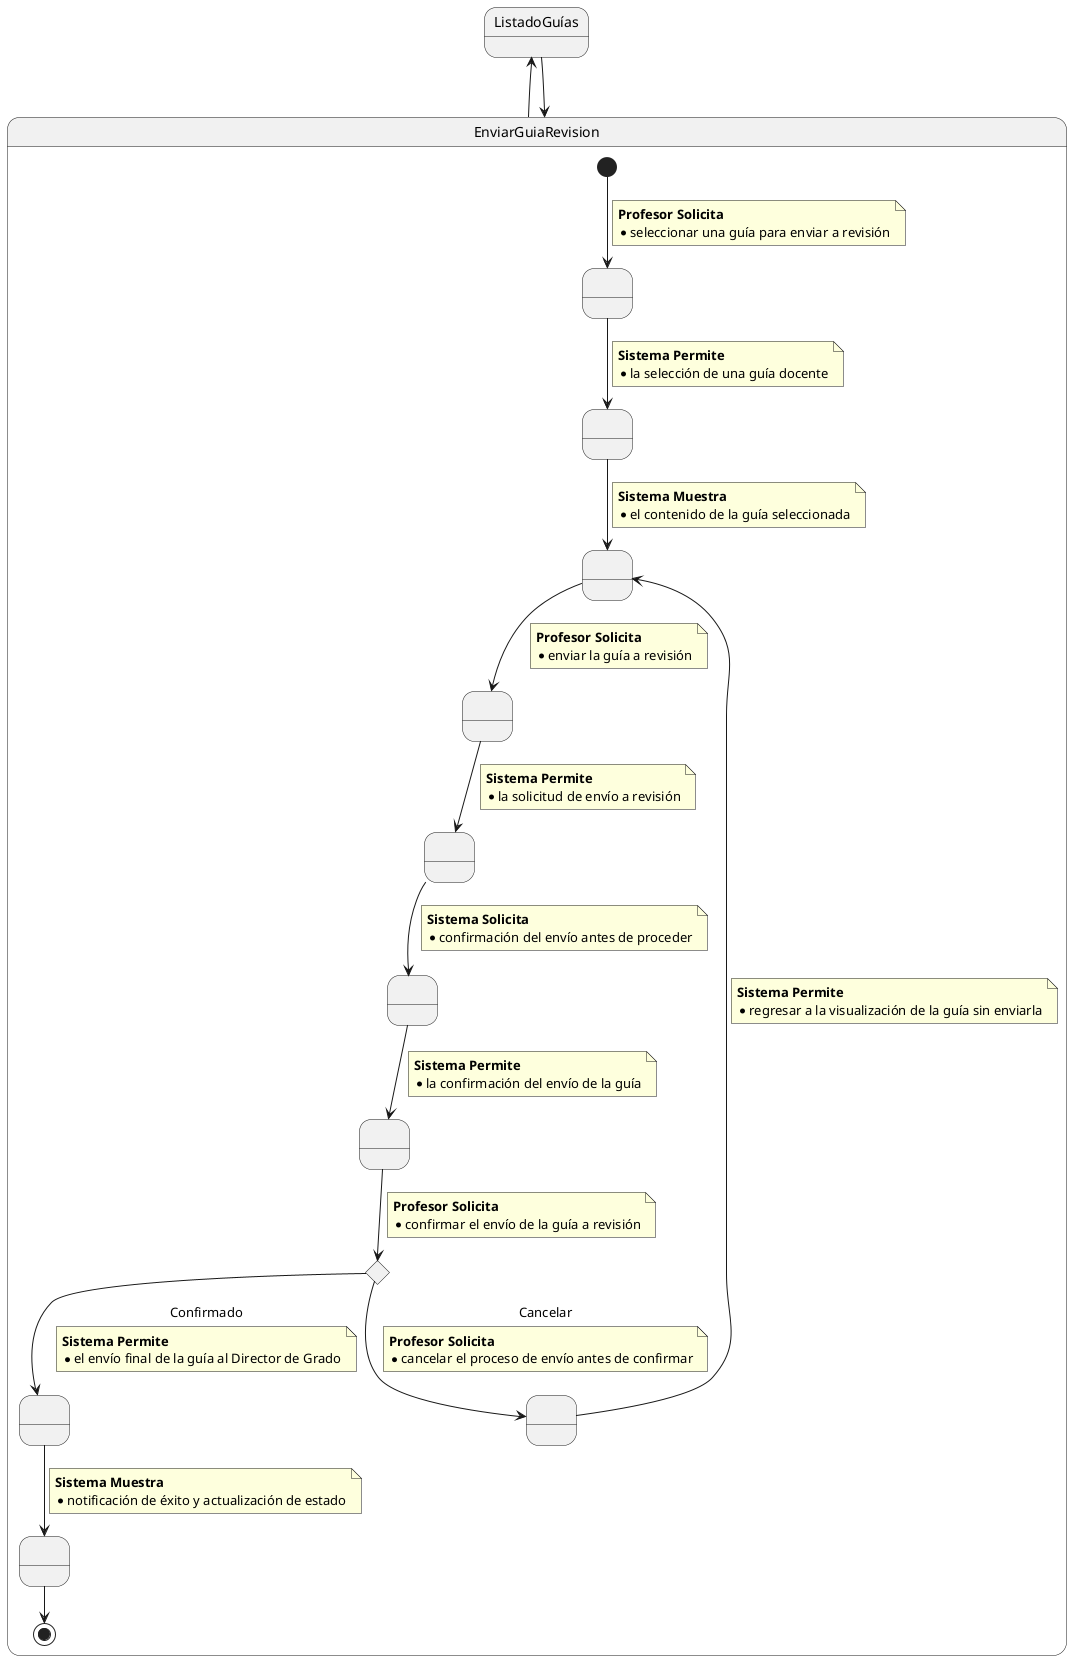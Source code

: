 @startuml
ListadoGuías -up-> EnviarGuiaRevision

state EnviarGuiaRevision {
    state SolicitarGuía as " "
    state PermitirSelección as " "
    state MostrarGuía as " "
    state SolicitarEnvío as " "
    state PermitirEnvío as " "
    state SolicitarConfirmación as " "
    state PermitirConfirmación as " "
    state ValidarConfirmación <<choice>>
    state PermitirEnvíoFinal as " "
    state MostrarNotificación as " "
    state PermitirCancelación as " "

    [*] --> SolicitarGuía
    note on link
    <b>Profesor Solicita</b>
    * seleccionar una guía para enviar a revisión
    end note

    SolicitarGuía --> PermitirSelección
    note on link
    <b>Sistema Permite</b>
    * la selección de una guía docente
    end note

    PermitirSelección --> MostrarGuía
    note on link
    <b>Sistema Muestra</b>
    * el contenido de la guía seleccionada
    end note

    MostrarGuía --> SolicitarEnvío
    note on link
    <b>Profesor Solicita</b>
    * enviar la guía a revisión
    end note

    SolicitarEnvío --> PermitirEnvío
    note on link
    <b>Sistema Permite</b>
    * la solicitud de envío a revisión
    end note

    PermitirEnvío --> SolicitarConfirmación
    note on link
    <b>Sistema Solicita</b>
    * confirmación del envío antes de proceder
    end note

    SolicitarConfirmación --> PermitirConfirmación
    note on link
    <b>Sistema Permite</b>
    * la confirmación del envío de la guía
    end note

    PermitirConfirmación --> ValidarConfirmación
    note on link
    <b>Profesor Solicita</b>
    * confirmar el envío de la guía a revisión
    end note

    ValidarConfirmación --> PermitirEnvíoFinal : Confirmado
    note on link
    <b>Sistema Permite</b>
    * el envío final de la guía al Director de Grado
    end note

    PermitirEnvíoFinal --> MostrarNotificación
    note on link
    <b>Sistema Muestra</b>
    * notificación de éxito y actualización de estado
    end note

    MostrarNotificación --> [*]

    ValidarConfirmación --> PermitirCancelación : Cancelar
    note on link
    <b>Profesor Solicita</b>
    * cancelar el proceso de envío antes de confirmar
    end note

    PermitirCancelación --> MostrarGuía
    note on link
    <b>Sistema Permite</b>
    * regresar a la visualización de la guía sin enviarla
    end note
}

EnviarGuiaRevision -up-> ListadoGuías
@enduml
